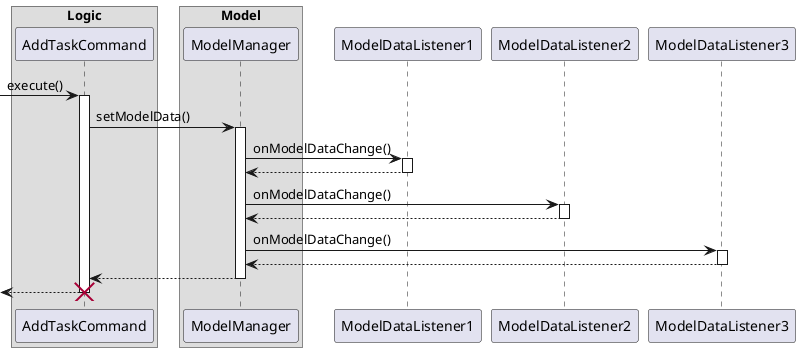 @startuml

' Style
skinparam boxPadding 10
skinparam shadowing false

box Logic
    participant AddTaskCommand
end box

box Model
    participant ModelManager
end box

participant ModelDataListener1
participant ModelDataListener2
participant ModelDataListener3

[-> AddTaskCommand : execute()
activate AddTaskCommand

AddTaskCommand -> ModelManager : setModelData()
activate ModelManager

ModelManager -> ModelDataListener1 : onModelDataChange()
activate ModelDataListener1
ModelManager <-- ModelDataListener1
deactivate ModelDataListener1

ModelManager -> ModelDataListener2 : onModelDataChange()
activate ModelDataListener2
ModelManager <-- ModelDataListener2
deactivate ModelDataListener2

ModelManager -> ModelDataListener3 : onModelDataChange()
activate ModelDataListener3
ModelManager <-- ModelDataListener3
deactivate ModelDataListener3

AddTaskCommand <-- ModelManager
deactivate ModelManager

[<-- AddTaskCommand
deactivate AddTaskCommand
destroy AddTaskCommand
@enduml
